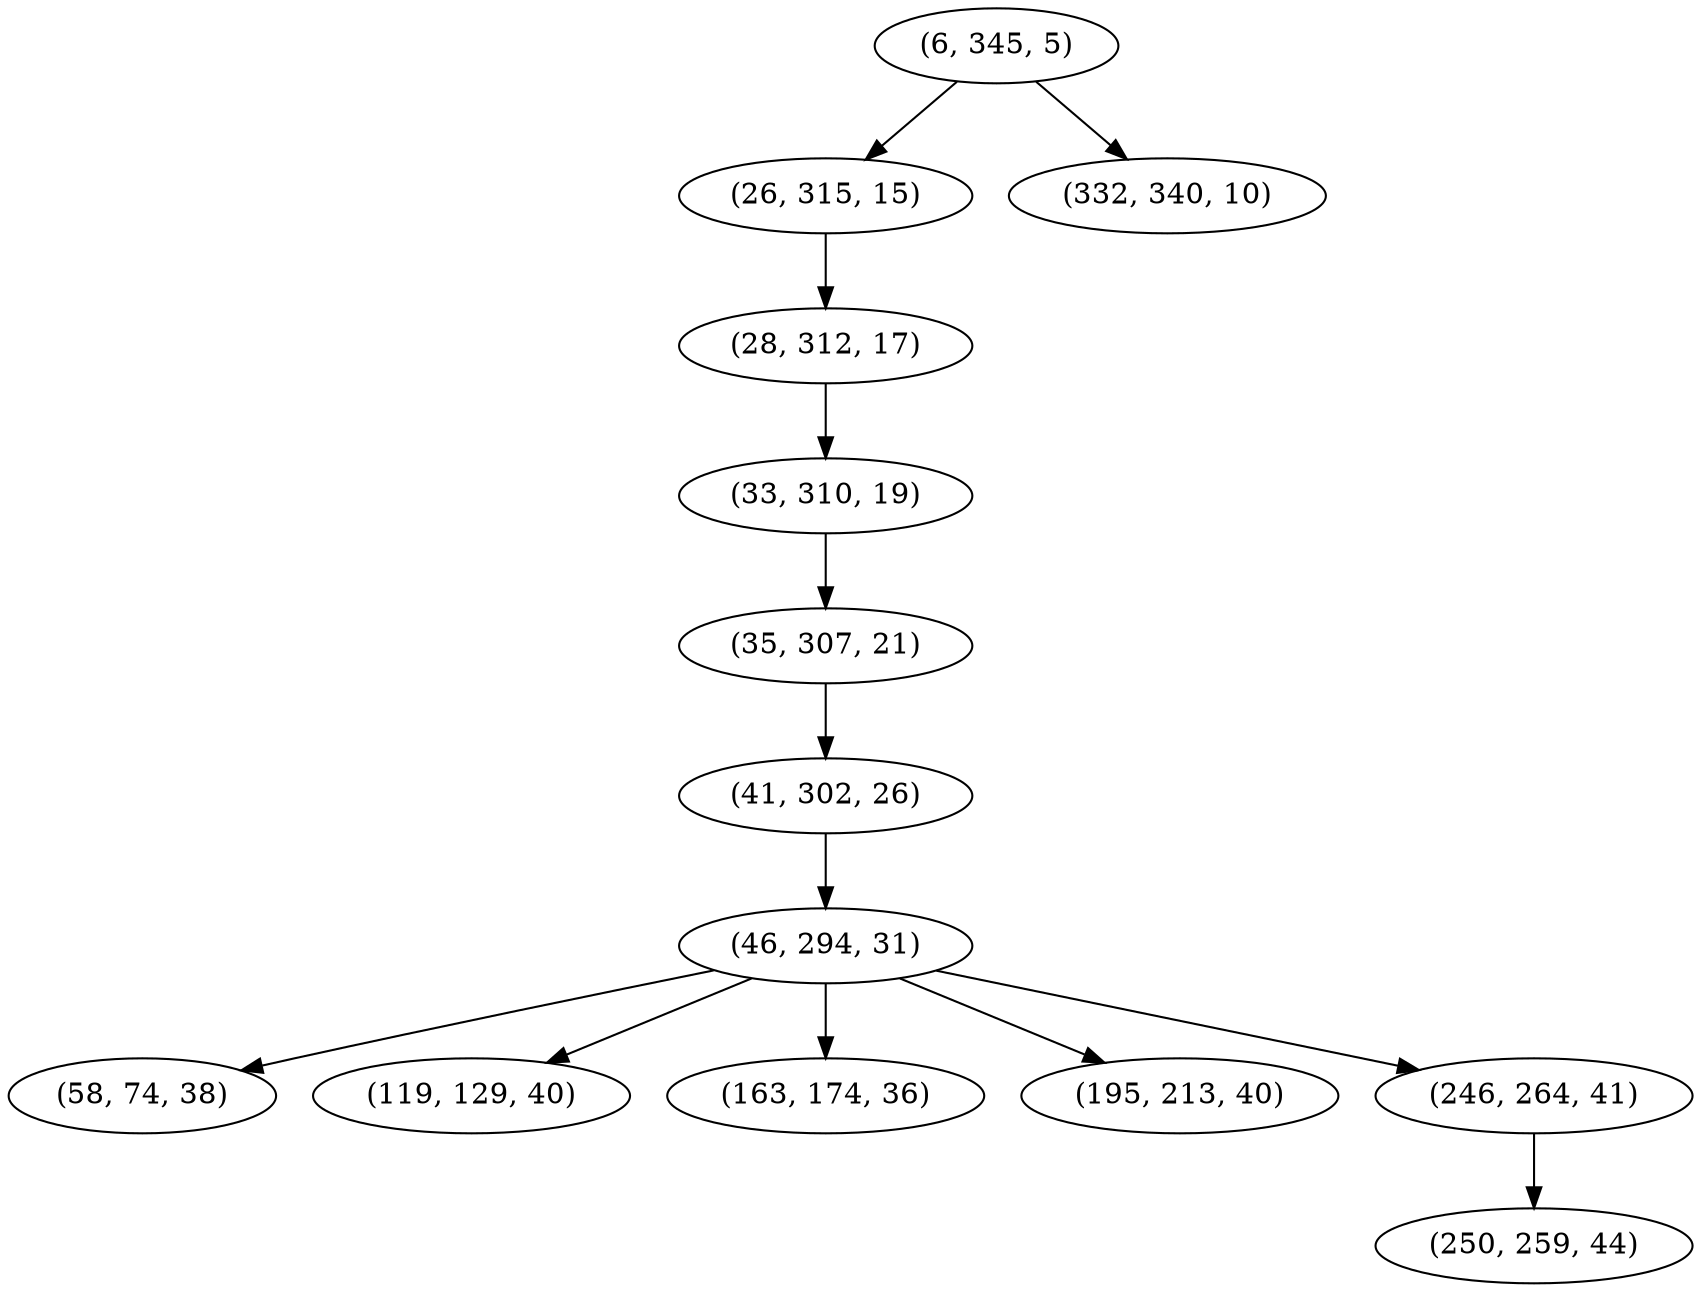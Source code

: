 digraph tree {
    "(6, 345, 5)";
    "(26, 315, 15)";
    "(28, 312, 17)";
    "(33, 310, 19)";
    "(35, 307, 21)";
    "(41, 302, 26)";
    "(46, 294, 31)";
    "(58, 74, 38)";
    "(119, 129, 40)";
    "(163, 174, 36)";
    "(195, 213, 40)";
    "(246, 264, 41)";
    "(250, 259, 44)";
    "(332, 340, 10)";
    "(6, 345, 5)" -> "(26, 315, 15)";
    "(6, 345, 5)" -> "(332, 340, 10)";
    "(26, 315, 15)" -> "(28, 312, 17)";
    "(28, 312, 17)" -> "(33, 310, 19)";
    "(33, 310, 19)" -> "(35, 307, 21)";
    "(35, 307, 21)" -> "(41, 302, 26)";
    "(41, 302, 26)" -> "(46, 294, 31)";
    "(46, 294, 31)" -> "(58, 74, 38)";
    "(46, 294, 31)" -> "(119, 129, 40)";
    "(46, 294, 31)" -> "(163, 174, 36)";
    "(46, 294, 31)" -> "(195, 213, 40)";
    "(46, 294, 31)" -> "(246, 264, 41)";
    "(246, 264, 41)" -> "(250, 259, 44)";
}
